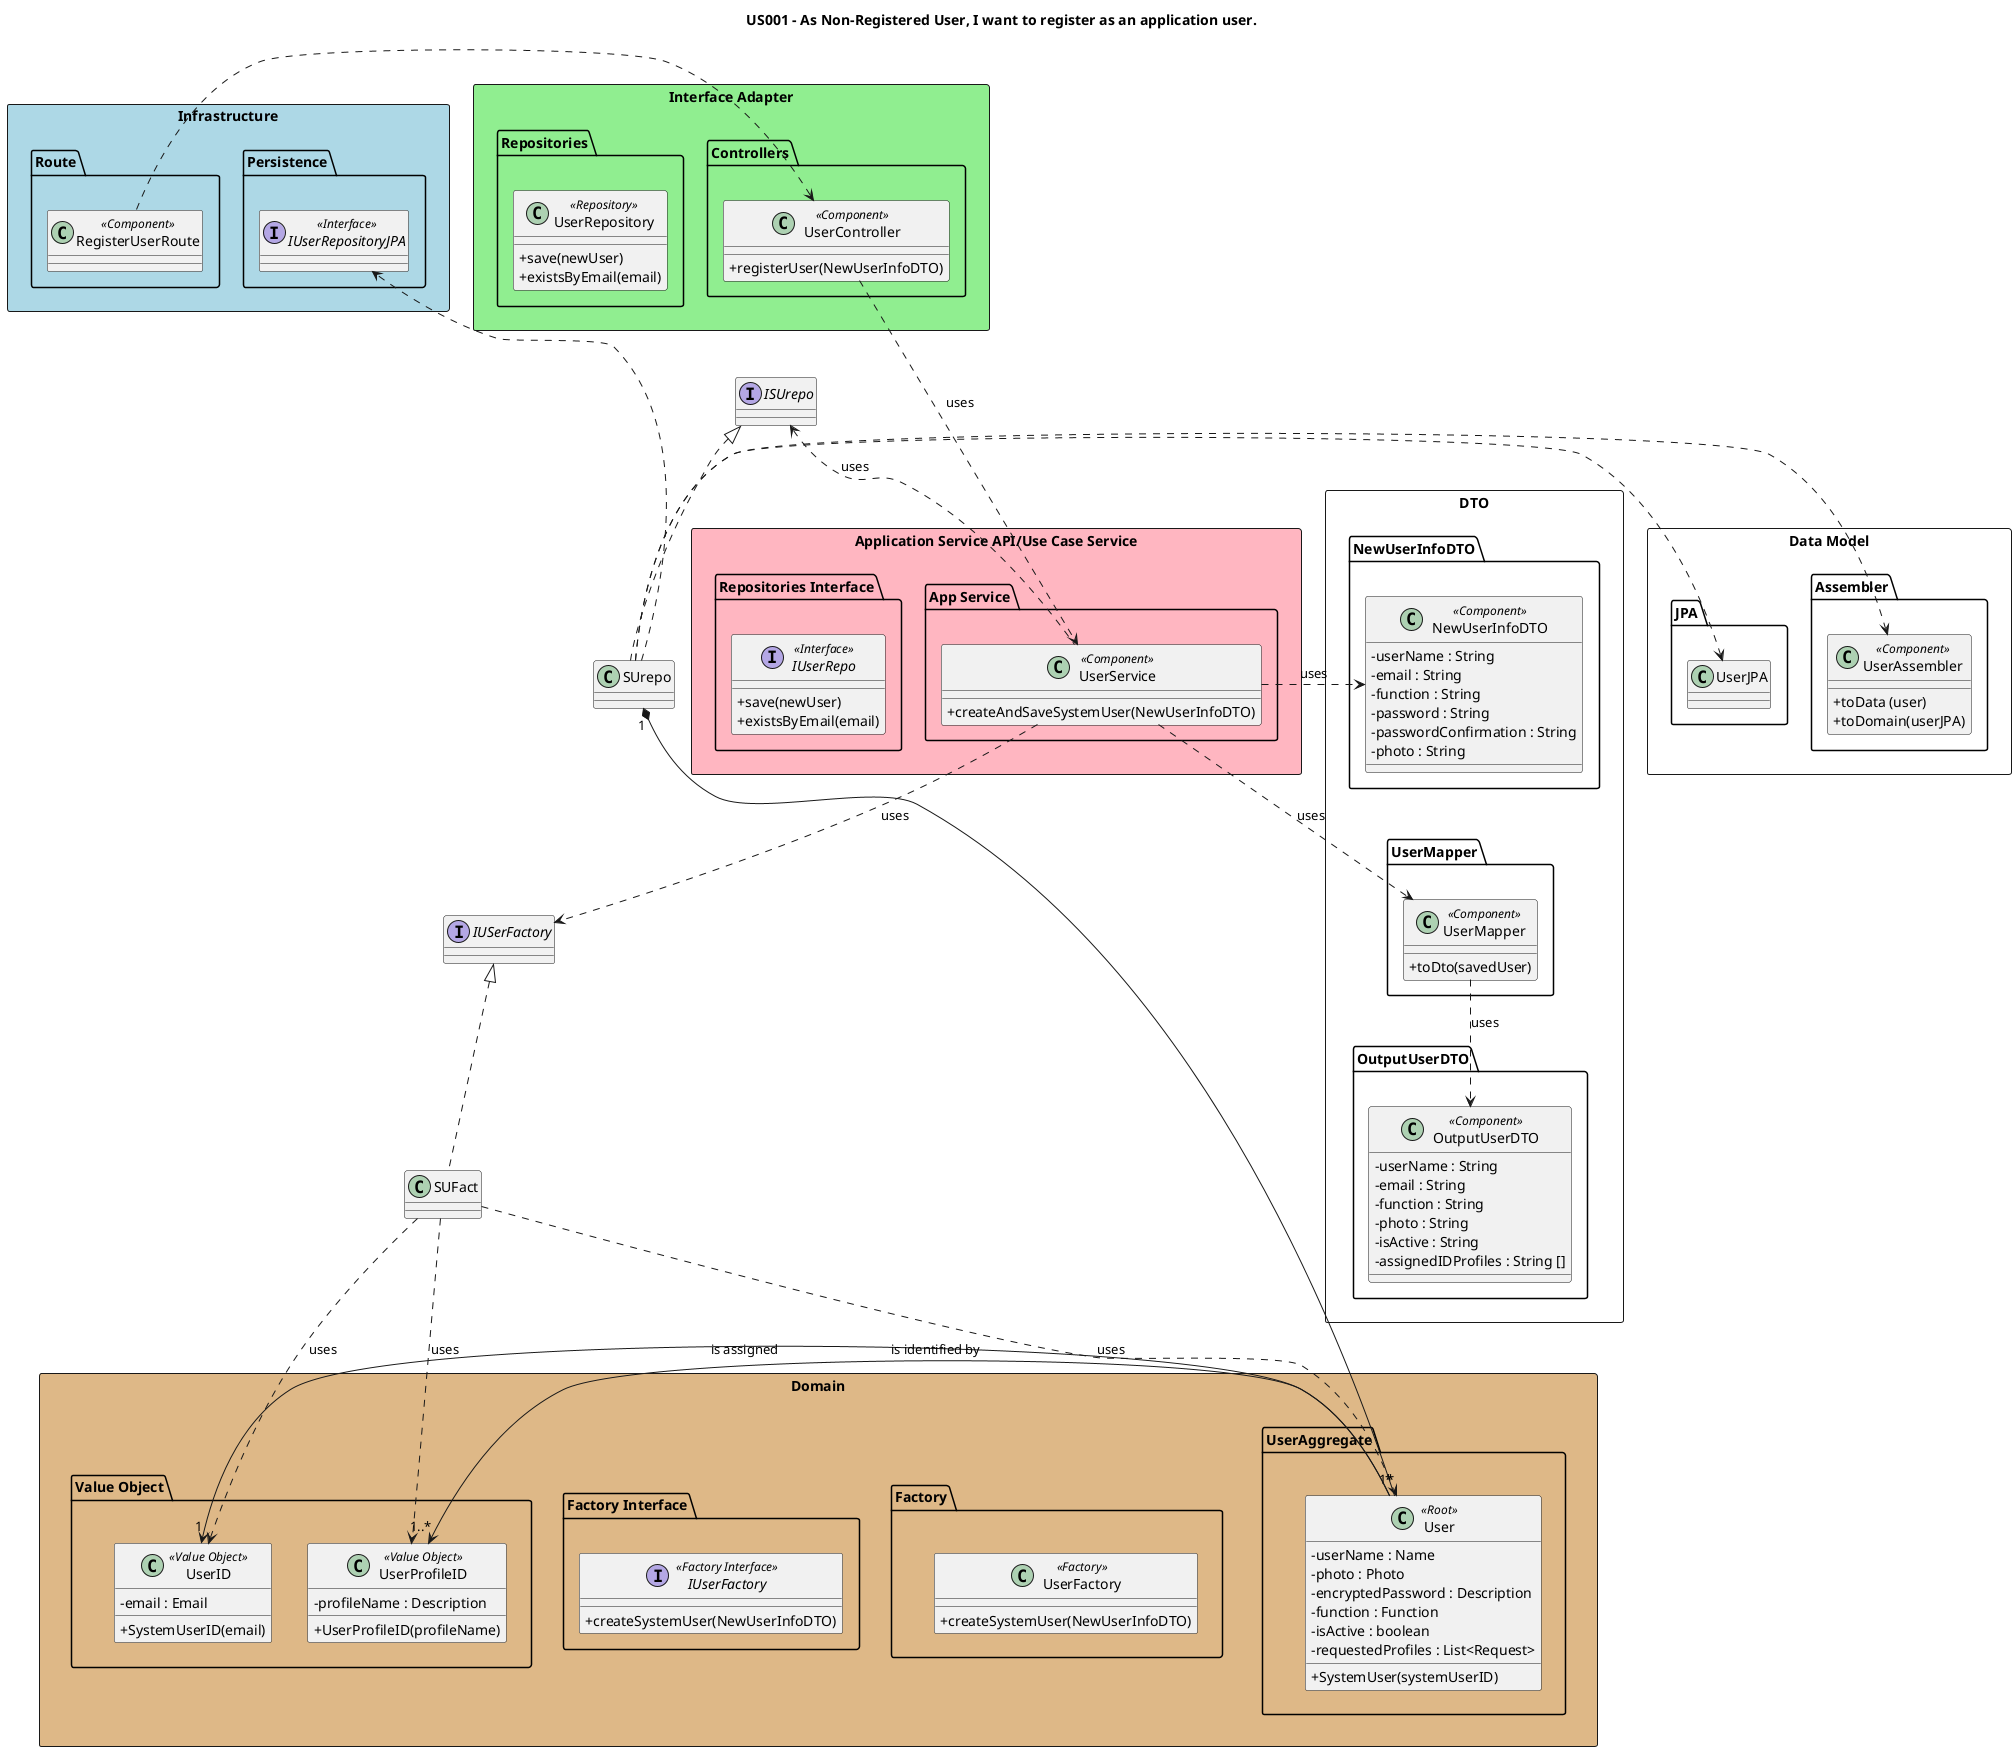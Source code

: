 @startuml
skinparam classAttributeIconSize 0

title US001 - As Non-Registered User, I want to register as an application user.

skinparam classAttributeIconSize 0

'''''''''''''''''''''''''''''''
package "Infrastructure" <<Rectangle>> #lightblue  {
package "Route"{
    class "RegisterUserRoute" as route << Component >>
    }

package "Persistence" {
    interface "IUserRepositoryJPA" as iUserRepositoryJPA << Interface >>
    }
}
'''''''''''''''''''''''''''''''
package "Interface Adapter" <<Rectangle>> #lightgreen {

  package "Controllers" <<Folder>>{
    class "UserController" as ctrl << Component >> {
    +registerUser(NewUserInfoDTO)
    }
  }
  package "Repositories" <<Folder>>{
    class "UserRepository" as SUrepo << Repository >> {
    + save(newUser)
    + existsByEmail(email)
    }
  }
}
'''''''''''''''''''''''''''''''
'class "ResponseEntity" as json <<Component>>
'''''''''''''''''''''''''''''''
package "Application Service API/Use Case Service" <<Rectangle>> #lightpink{
  package "App Service" <<Folder>>{
    class "UserService" as service << Component >> {
    +createAndSaveSystemUser(NewUserInfoDTO)
    }
  }
  package "Repositories Interface" <<Folder>>{
    interface "IUserRepo" as ISUrepo << Interface >>{
    + save(newUser)
    + existsByEmail(email)
    }
  }
}
'''''''''''''''''''''''''''''''
package "DTO" <<Rectangle>> {
  package "NewUserInfoDTO" <<Folder>>{
    class "NewUserInfoDTO" as infoDto << Component >> {
    - userName : String
    - email : String
    - function : String
    - password : String
    - passwordConfirmation : String
    - photo : String
    }
  }

  package "OutputUserDTO" <<Folder>>{
    class "OutputUserDTO" as outDto << Component >> {
    - userName : String
    - email : String
    - function : String
    - photo : String
    - isActive : String
    - assignedIDProfiles : String []
    }
  }

  package "UserMapper" <<Folder>>{
    class "UserMapper" as mapper << Component >> {
    + toDto(savedUser)
    }
  }
}

package "Data Model" <<Rectangle>>{
package "Assembler" as generalAssember {
    class "UserAssembler" as assembler <<Component>>{
    +toData (user)
    +toDomain(userJPA)
    }
    }
package "JPA" as generalJPA {
    class "UserJPA" as jpa {
    }
    }
}
'''''''''''''''''''''''''''''''
package "Domain" <<Rectangle>> #burlywood{
  package "UserAggregate" as SUAggregate <<Folder>>{
    class "User" as SU << Root >> {
    - userName : Name
    - photo : Photo
    - encryptedPassword : Description
    - function : Function
    - isActive : boolean
    - requestedProfiles : List<Request>
    + SystemUser(systemUserID)
    }
  }
  /'package "UserProfileAggregate" <<Folder>>{
    class "UserProfile" as UP << Root >> {
    + UserProfile(userProfileId)
    }
  }'/
  package "Factory" as factory <<Folder>>{
    class "UserFactory" as SUFact << Factory >> {
    +createSystemUser(NewUserInfoDTO)
    }
  }
  package "Factory Interface" as factoryInterface <<Folder>>{
    interface "IUserFactory" as IUSerFactory <<Factory Interface>> {
    +createSystemUser(NewUserInfoDTO)
    }
  }

  package "Value Object" as valueObject <<Folder>>{
    class "UserID" as SUID << Value Object >> {
    -email : Email
    +SystemUserID(email)
    }
    class "UserProfileID" as UPID << Value Object >> {
    -profileName : Description
    +UserProfileID(profileName)
    }
  }
}
'''''''''''''''''''''''''''''''
Class SUrepo implements ISUrepo
Class SUFact implements IUSerFactory

route..d->ctrl
route--[hidden]d->SUrepo
SUrepo..>iUserRepositoryJPA

ctrl-d[hidden]->ISUrepo
ctrl-d[hidden]->IUSerFactory
ctrl..d->service : uses
ctrl-d[hidden]->IUSerFactory

SUrepo "1"*-"*" SU
SUrepo-d[hidden]->ISUrepo

service..d>IUSerFactory : uses
service..u>ISUrepo: uses
service..r>mapper : uses
service..r>infoDto : uses
mapper..d>outDto : uses
mapper..u[hidden]>infoDto
SUFact..r>SU : uses
SUFact..d>UPID : uses
SUFact..d>SUID : uses

SU "1"-d>"1"SUID: is identified by
SU "*"-d>"1..*"UPID: is assigned
factory-r[hidden]>SUAggregate
factory-l[hidden]>valueObject

SUrepo .right.> jpa
SUrepo .right.> assembler



@enduml